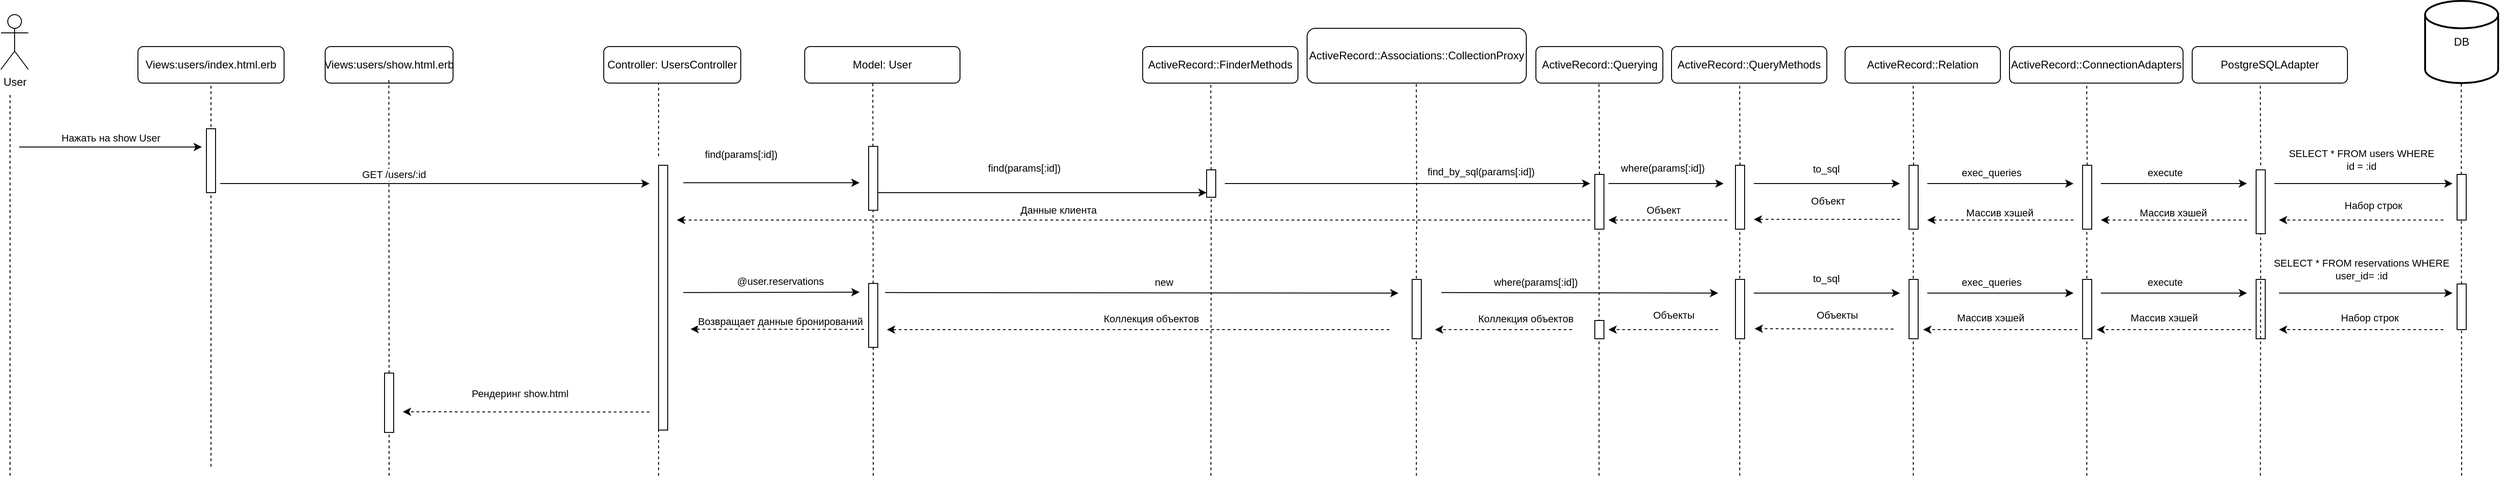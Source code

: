 <mxfile version="26.0.6">
  <diagram name="Страница — 1" id="695ID7bgG2WFHrSCJuuI">
    <mxGraphModel dx="1195" dy="1791" grid="1" gridSize="10" guides="1" tooltips="1" connect="1" arrows="1" fold="1" page="1" pageScale="1" pageWidth="827" pageHeight="1169" math="0" shadow="0">
      <root>
        <mxCell id="0" />
        <mxCell id="1" parent="0" />
        <mxCell id="zl0BZrbLmQ8mZboYd0fY-1" value="Views:users/index.html.erb" style="rounded=1;whiteSpace=wrap;html=1;" parent="1" vertex="1">
          <mxGeometry x="230" y="-30" width="160" height="40" as="geometry" />
        </mxCell>
        <mxCell id="zl0BZrbLmQ8mZboYd0fY-2" value="Views:users/show.html.erb" style="rounded=1;whiteSpace=wrap;html=1;" parent="1" vertex="1">
          <mxGeometry x="435" y="-30" width="140" height="40" as="geometry" />
        </mxCell>
        <mxCell id="zl0BZrbLmQ8mZboYd0fY-3" value="Controller: UsersController" style="rounded=1;whiteSpace=wrap;html=1;" parent="1" vertex="1">
          <mxGeometry x="740" y="-30" width="150" height="40" as="geometry" />
        </mxCell>
        <mxCell id="zl0BZrbLmQ8mZboYd0fY-6" value="DB" style="strokeWidth=2;html=1;shape=mxgraph.flowchart.database;whiteSpace=wrap;" parent="1" vertex="1">
          <mxGeometry x="2734" y="-80" width="80" height="90" as="geometry" />
        </mxCell>
        <mxCell id="zl0BZrbLmQ8mZboYd0fY-7" value="User" style="shape=umlActor;verticalLabelPosition=bottom;verticalAlign=top;html=1;" parent="1" vertex="1">
          <mxGeometry x="80" y="-65" width="30" height="60" as="geometry" />
        </mxCell>
        <mxCell id="zl0BZrbLmQ8mZboYd0fY-8" value="" style="endArrow=none;dashed=1;html=1;rounded=0;entryX=0.5;entryY=1;entryDx=0;entryDy=0;" parent="1" target="zl0BZrbLmQ8mZboYd0fY-1" edge="1">
          <mxGeometry width="50" height="50" relative="1" as="geometry">
            <mxPoint x="310" y="430" as="sourcePoint" />
            <mxPoint x="320" y="130" as="targetPoint" />
          </mxGeometry>
        </mxCell>
        <mxCell id="zl0BZrbLmQ8mZboYd0fY-9" value="" style="endArrow=none;dashed=1;html=1;rounded=0;entryX=0.5;entryY=1;entryDx=0;entryDy=0;" parent="1" source="zl0BZrbLmQ8mZboYd0fY-35" edge="1">
          <mxGeometry width="50" height="50" relative="1" as="geometry">
            <mxPoint x="504.71" y="275" as="sourcePoint" />
            <mxPoint x="504.71" y="5" as="targetPoint" />
          </mxGeometry>
        </mxCell>
        <mxCell id="zl0BZrbLmQ8mZboYd0fY-10" value="" style="endArrow=none;dashed=1;html=1;rounded=0;entryX=0.5;entryY=1;entryDx=0;entryDy=0;" parent="1" edge="1">
          <mxGeometry width="50" height="50" relative="1" as="geometry">
            <mxPoint x="800.0" y="90.0" as="sourcePoint" />
            <mxPoint x="800" y="10" as="targetPoint" />
          </mxGeometry>
        </mxCell>
        <mxCell id="zl0BZrbLmQ8mZboYd0fY-12" value="" style="endArrow=none;dashed=1;html=1;rounded=0;entryX=0.5;entryY=1;entryDx=0;entryDy=0;" parent="1" edge="1">
          <mxGeometry width="50" height="50" relative="1" as="geometry">
            <mxPoint x="2774" y="440" as="sourcePoint" />
            <mxPoint x="2773.57" y="10" as="targetPoint" />
          </mxGeometry>
        </mxCell>
        <mxCell id="zl0BZrbLmQ8mZboYd0fY-13" value="" style="rounded=0;whiteSpace=wrap;html=1;" parent="1" vertex="1">
          <mxGeometry x="305" y="60" width="10" height="70" as="geometry" />
        </mxCell>
        <mxCell id="zl0BZrbLmQ8mZboYd0fY-14" value="" style="endArrow=none;dashed=1;html=1;rounded=0;" parent="1" edge="1">
          <mxGeometry width="50" height="50" relative="1" as="geometry">
            <mxPoint x="90" y="440" as="sourcePoint" />
            <mxPoint x="90" y="20" as="targetPoint" />
          </mxGeometry>
        </mxCell>
        <mxCell id="zl0BZrbLmQ8mZboYd0fY-15" value="" style="endArrow=classic;html=1;rounded=0;" parent="1" edge="1">
          <mxGeometry width="50" height="50" relative="1" as="geometry">
            <mxPoint x="100" y="80" as="sourcePoint" />
            <mxPoint x="300" y="80" as="targetPoint" />
          </mxGeometry>
        </mxCell>
        <mxCell id="zl0BZrbLmQ8mZboYd0fY-23" value="Нажать на show User" style="edgeLabel;html=1;align=center;verticalAlign=middle;resizable=0;points=[];" parent="zl0BZrbLmQ8mZboYd0fY-15" vertex="1" connectable="0">
          <mxGeometry x="0.11" y="1" relative="1" as="geometry">
            <mxPoint x="-11" y="-9" as="offset" />
          </mxGeometry>
        </mxCell>
        <mxCell id="zl0BZrbLmQ8mZboYd0fY-17" value="" style="endArrow=classic;html=1;rounded=0;" parent="1" edge="1">
          <mxGeometry width="50" height="50" relative="1" as="geometry">
            <mxPoint x="320" y="120" as="sourcePoint" />
            <mxPoint x="790" y="120" as="targetPoint" />
          </mxGeometry>
        </mxCell>
        <mxCell id="zl0BZrbLmQ8mZboYd0fY-16" value="" style="rounded=0;whiteSpace=wrap;html=1;" parent="1" vertex="1">
          <mxGeometry x="800" y="100" width="10" height="290" as="geometry" />
        </mxCell>
        <mxCell id="zl0BZrbLmQ8mZboYd0fY-24" value="GET /users/:id" style="edgeLabel;html=1;align=center;verticalAlign=middle;resizable=0;points=[];" parent="1" vertex="1" connectable="0">
          <mxGeometry x="510.004" y="110.0" as="geometry" />
        </mxCell>
        <mxCell id="zl0BZrbLmQ8mZboYd0fY-25" value="" style="endArrow=classic;html=1;rounded=0;" parent="1" edge="1">
          <mxGeometry width="50" height="50" relative="1" as="geometry">
            <mxPoint x="827" y="119.17" as="sourcePoint" />
            <mxPoint x="1020" y="119.17" as="targetPoint" />
          </mxGeometry>
        </mxCell>
        <mxCell id="zl0BZrbLmQ8mZboYd0fY-26" value="find(params[:id])" style="edgeLabel;html=1;align=center;verticalAlign=middle;resizable=0;points=[];" parent="1" vertex="1" connectable="0">
          <mxGeometry x="900.004" y="90.0" as="geometry">
            <mxPoint x="-10" y="-2" as="offset" />
          </mxGeometry>
        </mxCell>
        <mxCell id="zl0BZrbLmQ8mZboYd0fY-27" value="" style="rounded=0;whiteSpace=wrap;html=1;" parent="1" vertex="1">
          <mxGeometry x="2769" y="110" width="10" height="50" as="geometry" />
        </mxCell>
        <mxCell id="zl0BZrbLmQ8mZboYd0fY-28" value="" style="endArrow=classic;html=1;rounded=0;" parent="1" edge="1">
          <mxGeometry width="50" height="50" relative="1" as="geometry">
            <mxPoint x="2569" y="120" as="sourcePoint" />
            <mxPoint x="2764" y="120" as="targetPoint" />
          </mxGeometry>
        </mxCell>
        <mxCell id="zl0BZrbLmQ8mZboYd0fY-29" value="SELECT * FROM users WHERE&lt;br&gt;id = :id" style="edgeLabel;html=1;align=center;verticalAlign=middle;resizable=0;points=[];" parent="1" vertex="1" connectable="0">
          <mxGeometry x="2674.004" y="90.0" as="geometry">
            <mxPoint x="-10" y="4" as="offset" />
          </mxGeometry>
        </mxCell>
        <mxCell id="zl0BZrbLmQ8mZboYd0fY-30" value="" style="endArrow=classic;html=1;rounded=0;dashed=1;" parent="1" edge="1">
          <mxGeometry width="50" height="50" relative="1" as="geometry">
            <mxPoint x="2754" y="160" as="sourcePoint" />
            <mxPoint x="2574" y="160" as="targetPoint" />
          </mxGeometry>
        </mxCell>
        <mxCell id="zl0BZrbLmQ8mZboYd0fY-31" value="Набор строк" style="edgeLabel;html=1;align=center;verticalAlign=middle;resizable=0;points=[];" parent="1" vertex="1" connectable="0">
          <mxGeometry x="2684.004" y="140.0" as="geometry">
            <mxPoint x="-7" y="4" as="offset" />
          </mxGeometry>
        </mxCell>
        <mxCell id="zl0BZrbLmQ8mZboYd0fY-34" value="" style="endArrow=none;dashed=1;html=1;rounded=0;entryX=0;entryY=1;entryDx=0;entryDy=0;" parent="1" target="zl0BZrbLmQ8mZboYd0fY-16" edge="1">
          <mxGeometry width="50" height="50" relative="1" as="geometry">
            <mxPoint x="800" y="440" as="sourcePoint" />
            <mxPoint x="830" y="260" as="targetPoint" />
          </mxGeometry>
        </mxCell>
        <mxCell id="zl0BZrbLmQ8mZboYd0fY-39" value="Рендеринг show.html" style="edgeLabel;html=1;align=center;verticalAlign=middle;resizable=0;points=[];" parent="1" vertex="1" connectable="0">
          <mxGeometry x="650.004" y="340.0" as="geometry">
            <mxPoint x="-2" y="10" as="offset" />
          </mxGeometry>
        </mxCell>
        <mxCell id="vaN0Z5LDlKTRYc4WO4Ml-2" value="" style="endArrow=none;dashed=1;html=1;rounded=0;entryX=0.5;entryY=1;entryDx=0;entryDy=0;" parent="1" target="zl0BZrbLmQ8mZboYd0fY-35" edge="1">
          <mxGeometry width="50" height="50" relative="1" as="geometry">
            <mxPoint x="505" y="440" as="sourcePoint" />
            <mxPoint x="504.71" y="5" as="targetPoint" />
          </mxGeometry>
        </mxCell>
        <mxCell id="zl0BZrbLmQ8mZboYd0fY-35" value="" style="rounded=0;whiteSpace=wrap;html=1;" parent="1" vertex="1">
          <mxGeometry x="500" y="327.64" width="10" height="65" as="geometry" />
        </mxCell>
        <mxCell id="2EVgVAZSI1Bsvhj1SHZg-1" value="" style="rounded=0;whiteSpace=wrap;html=1;" parent="1" vertex="1">
          <mxGeometry x="2769" y="230" width="10" height="50" as="geometry" />
        </mxCell>
        <mxCell id="2EVgVAZSI1Bsvhj1SHZg-2" value="" style="endArrow=classic;html=1;rounded=0;" parent="1" edge="1">
          <mxGeometry width="50" height="50" relative="1" as="geometry">
            <mxPoint x="2574" y="240" as="sourcePoint" />
            <mxPoint x="2764" y="240" as="targetPoint" />
          </mxGeometry>
        </mxCell>
        <mxCell id="2EVgVAZSI1Bsvhj1SHZg-3" value="SELECT * FROM reservations WHERE&lt;br&gt;user_id= :id" style="edgeLabel;html=1;align=center;verticalAlign=middle;resizable=0;points=[];" parent="1" vertex="1" connectable="0">
          <mxGeometry x="2674.004" y="210.0" as="geometry">
            <mxPoint x="-10" y="4" as="offset" />
          </mxGeometry>
        </mxCell>
        <mxCell id="2EVgVAZSI1Bsvhj1SHZg-4" value="" style="endArrow=classic;html=1;rounded=0;dashed=1;" parent="1" edge="1">
          <mxGeometry width="50" height="50" relative="1" as="geometry">
            <mxPoint x="2754" y="280" as="sourcePoint" />
            <mxPoint x="2574" y="280" as="targetPoint" />
          </mxGeometry>
        </mxCell>
        <mxCell id="2EVgVAZSI1Bsvhj1SHZg-5" value="Набор строк" style="edgeLabel;html=1;align=center;verticalAlign=middle;resizable=0;points=[];" parent="1" vertex="1" connectable="0">
          <mxGeometry x="2684.004" y="264.43" as="geometry">
            <mxPoint x="-11" y="2" as="offset" />
          </mxGeometry>
        </mxCell>
        <mxCell id="2EVgVAZSI1Bsvhj1SHZg-7" value="" style="endArrow=classic;html=1;rounded=0;" parent="1" edge="1">
          <mxGeometry width="50" height="50" relative="1" as="geometry">
            <mxPoint x="827" y="239.43" as="sourcePoint" />
            <mxPoint x="1020" y="239" as="targetPoint" />
          </mxGeometry>
        </mxCell>
        <mxCell id="2EVgVAZSI1Bsvhj1SHZg-8" value="@user.reservations" style="edgeLabel;html=1;align=center;verticalAlign=middle;resizable=0;points=[];" parent="1" vertex="1" connectable="0">
          <mxGeometry x="950.004" y="225.0" as="geometry">
            <mxPoint x="-17" y="2" as="offset" />
          </mxGeometry>
        </mxCell>
        <mxCell id="2EVgVAZSI1Bsvhj1SHZg-9" value="" style="endArrow=classic;html=1;rounded=0;dashed=1;" parent="1" edge="1">
          <mxGeometry width="50" height="50" relative="1" as="geometry">
            <mxPoint x="1025" y="279.74" as="sourcePoint" />
            <mxPoint x="835" y="279.43" as="targetPoint" />
          </mxGeometry>
        </mxCell>
        <mxCell id="2EVgVAZSI1Bsvhj1SHZg-10" value="Возвращает данные бронирований" style="edgeLabel;html=1;align=center;verticalAlign=middle;resizable=0;points=[];" parent="1" vertex="1" connectable="0">
          <mxGeometry x="935.004" y="260.43" as="geometry">
            <mxPoint x="-2" y="10" as="offset" />
          </mxGeometry>
        </mxCell>
        <mxCell id="nk5jvd8RxChswix0heRh-6" value="ActiveRecord::FinderMethods" style="rounded=1;whiteSpace=wrap;html=1;" parent="1" vertex="1">
          <mxGeometry x="1330" y="-30" width="170" height="40" as="geometry" />
        </mxCell>
        <mxCell id="nk5jvd8RxChswix0heRh-7" value="" style="endArrow=none;dashed=1;html=1;rounded=0;entryX=0.5;entryY=1;entryDx=0;entryDy=0;" parent="1" source="nk5jvd8RxChswix0heRh-8" edge="1">
          <mxGeometry width="50" height="50" relative="1" as="geometry">
            <mxPoint x="1404.57" y="481.481" as="sourcePoint" />
            <mxPoint x="1404.57" y="10" as="targetPoint" />
          </mxGeometry>
        </mxCell>
        <mxCell id="nk5jvd8RxChswix0heRh-8" value="" style="rounded=0;whiteSpace=wrap;html=1;" parent="1" vertex="1">
          <mxGeometry x="1400" y="105" width="10" height="30" as="geometry" />
        </mxCell>
        <mxCell id="nk5jvd8RxChswix0heRh-10" value="" style="endArrow=none;dashed=1;html=1;rounded=0;entryX=0.5;entryY=1;entryDx=0;entryDy=0;" parent="1" target="nk5jvd8RxChswix0heRh-8" edge="1">
          <mxGeometry width="50" height="50" relative="1" as="geometry">
            <mxPoint x="1404.66" y="440" as="sourcePoint" />
            <mxPoint x="1405" y="140" as="targetPoint" />
          </mxGeometry>
        </mxCell>
        <mxCell id="nk5jvd8RxChswix0heRh-11" value="ActiveRecord::QueryMethods" style="rounded=1;whiteSpace=wrap;html=1;" parent="1" vertex="1">
          <mxGeometry x="1909" y="-30" width="170" height="40" as="geometry" />
        </mxCell>
        <mxCell id="nk5jvd8RxChswix0heRh-12" value="" style="endArrow=none;dashed=1;html=1;rounded=0;entryX=0.5;entryY=1;entryDx=0;entryDy=0;" parent="1" edge="1">
          <mxGeometry width="50" height="50" relative="1" as="geometry">
            <mxPoint x="1984" y="100" as="sourcePoint" />
            <mxPoint x="1983.57" y="10" as="targetPoint" />
          </mxGeometry>
        </mxCell>
        <mxCell id="nk5jvd8RxChswix0heRh-13" value="" style="endArrow=none;dashed=1;html=1;rounded=0;entryX=0.5;entryY=1;entryDx=0;entryDy=0;" parent="1" edge="1">
          <mxGeometry width="50" height="50" relative="1" as="geometry">
            <mxPoint x="1983.66" y="440" as="sourcePoint" />
            <mxPoint x="1983.66" y="170" as="targetPoint" />
          </mxGeometry>
        </mxCell>
        <mxCell id="nk5jvd8RxChswix0heRh-14" value="" style="rounded=0;whiteSpace=wrap;html=1;" parent="1" vertex="1">
          <mxGeometry x="1979" y="225" width="10" height="65" as="geometry" />
        </mxCell>
        <mxCell id="nk5jvd8RxChswix0heRh-15" value="" style="rounded=0;whiteSpace=wrap;html=1;" parent="1" vertex="1">
          <mxGeometry x="1979" y="100" width="10" height="70" as="geometry" />
        </mxCell>
        <mxCell id="nk5jvd8RxChswix0heRh-16" value="ActiveRecord::Relation" style="rounded=1;whiteSpace=wrap;html=1;" parent="1" vertex="1">
          <mxGeometry x="2099" y="-30" width="170" height="40" as="geometry" />
        </mxCell>
        <mxCell id="nk5jvd8RxChswix0heRh-17" value="" style="endArrow=none;dashed=1;html=1;rounded=0;entryX=0.5;entryY=1;entryDx=0;entryDy=0;" parent="1" edge="1">
          <mxGeometry width="50" height="50" relative="1" as="geometry">
            <mxPoint x="2174" y="100" as="sourcePoint" />
            <mxPoint x="2173.57" y="10" as="targetPoint" />
          </mxGeometry>
        </mxCell>
        <mxCell id="nk5jvd8RxChswix0heRh-18" value="" style="endArrow=none;dashed=1;html=1;rounded=0;entryX=0.5;entryY=1;entryDx=0;entryDy=0;" parent="1" edge="1">
          <mxGeometry width="50" height="50" relative="1" as="geometry">
            <mxPoint x="2173.66" y="440" as="sourcePoint" />
            <mxPoint x="2173.66" y="170" as="targetPoint" />
          </mxGeometry>
        </mxCell>
        <mxCell id="nk5jvd8RxChswix0heRh-19" value="" style="rounded=0;whiteSpace=wrap;html=1;" parent="1" vertex="1">
          <mxGeometry x="2169" y="225" width="10" height="65" as="geometry" />
        </mxCell>
        <mxCell id="nk5jvd8RxChswix0heRh-20" value="" style="rounded=0;whiteSpace=wrap;html=1;" parent="1" vertex="1">
          <mxGeometry x="2169" y="100" width="10" height="70" as="geometry" />
        </mxCell>
        <mxCell id="nk5jvd8RxChswix0heRh-21" value="ActiveRecord::ConnectionAdapters" style="rounded=1;whiteSpace=wrap;html=1;" parent="1" vertex="1">
          <mxGeometry x="2279" y="-30" width="190" height="40" as="geometry" />
        </mxCell>
        <mxCell id="nk5jvd8RxChswix0heRh-22" value="" style="endArrow=none;dashed=1;html=1;rounded=0;entryX=0.5;entryY=1;entryDx=0;entryDy=0;" parent="1" edge="1">
          <mxGeometry width="50" height="50" relative="1" as="geometry">
            <mxPoint x="2364" y="100" as="sourcePoint" />
            <mxPoint x="2363.57" y="10" as="targetPoint" />
          </mxGeometry>
        </mxCell>
        <mxCell id="nk5jvd8RxChswix0heRh-23" value="" style="endArrow=none;dashed=1;html=1;rounded=0;entryX=0.5;entryY=1;entryDx=0;entryDy=0;" parent="1" edge="1">
          <mxGeometry width="50" height="50" relative="1" as="geometry">
            <mxPoint x="2363.66" y="440" as="sourcePoint" />
            <mxPoint x="2363.66" y="170" as="targetPoint" />
          </mxGeometry>
        </mxCell>
        <mxCell id="nk5jvd8RxChswix0heRh-24" value="" style="rounded=0;whiteSpace=wrap;html=1;" parent="1" vertex="1">
          <mxGeometry x="2359" y="225" width="10" height="65" as="geometry" />
        </mxCell>
        <mxCell id="nk5jvd8RxChswix0heRh-25" value="" style="rounded=0;whiteSpace=wrap;html=1;" parent="1" vertex="1">
          <mxGeometry x="2359" y="100" width="10" height="70" as="geometry" />
        </mxCell>
        <mxCell id="nk5jvd8RxChswix0heRh-26" value="PostgreSQLAdapter" style="rounded=1;whiteSpace=wrap;html=1;" parent="1" vertex="1">
          <mxGeometry x="2479" y="-30" width="170" height="40" as="geometry" />
        </mxCell>
        <mxCell id="nk5jvd8RxChswix0heRh-27" value="" style="endArrow=none;dashed=1;html=1;rounded=0;entryX=0.5;entryY=1;entryDx=0;entryDy=0;" parent="1" edge="1">
          <mxGeometry width="50" height="50" relative="1" as="geometry">
            <mxPoint x="2554" y="100" as="sourcePoint" />
            <mxPoint x="2553.57" y="10" as="targetPoint" />
          </mxGeometry>
        </mxCell>
        <mxCell id="nk5jvd8RxChswix0heRh-28" value="" style="endArrow=none;dashed=1;html=1;rounded=0;entryX=0.5;entryY=1;entryDx=0;entryDy=0;" parent="1" source="nk5jvd8RxChswix0heRh-30" edge="1">
          <mxGeometry width="50" height="50" relative="1" as="geometry">
            <mxPoint x="2553.66" y="440" as="sourcePoint" />
            <mxPoint x="2553.66" y="170" as="targetPoint" />
          </mxGeometry>
        </mxCell>
        <mxCell id="nk5jvd8RxChswix0heRh-29" value="" style="rounded=0;whiteSpace=wrap;html=1;" parent="1" vertex="1">
          <mxGeometry x="2549" y="225" width="10" height="65" as="geometry" />
        </mxCell>
        <mxCell id="nk5jvd8RxChswix0heRh-33" value="" style="endArrow=classic;html=1;rounded=0;" parent="1" edge="1">
          <mxGeometry width="50" height="50" relative="1" as="geometry">
            <mxPoint x="1420" y="120" as="sourcePoint" />
            <mxPoint x="1820" y="120" as="targetPoint" />
          </mxGeometry>
        </mxCell>
        <mxCell id="nk5jvd8RxChswix0heRh-35" value="" style="endArrow=classic;html=1;rounded=0;" parent="1" edge="1">
          <mxGeometry width="50" height="50" relative="1" as="geometry">
            <mxPoint x="1999" y="120" as="sourcePoint" />
            <mxPoint x="2159" y="120" as="targetPoint" />
          </mxGeometry>
        </mxCell>
        <mxCell id="nk5jvd8RxChswix0heRh-36" value="where(params[:id])" style="edgeLabel;html=1;align=center;verticalAlign=middle;resizable=0;points=[];" parent="1" vertex="1" connectable="0">
          <mxGeometry x="1909.004" y="105.0" as="geometry">
            <mxPoint x="-10" y="-2" as="offset" />
          </mxGeometry>
        </mxCell>
        <mxCell id="nk5jvd8RxChswix0heRh-37" value="" style="endArrow=classic;html=1;rounded=0;" parent="1" edge="1">
          <mxGeometry width="50" height="50" relative="1" as="geometry">
            <mxPoint x="2189" y="120" as="sourcePoint" />
            <mxPoint x="2349" y="120" as="targetPoint" />
          </mxGeometry>
        </mxCell>
        <mxCell id="nk5jvd8RxChswix0heRh-38" value="exec_queries" style="edgeLabel;html=1;align=center;verticalAlign=middle;resizable=0;points=[];" parent="1" vertex="1" connectable="0">
          <mxGeometry x="2269.004" y="110.0" as="geometry">
            <mxPoint x="-10" y="-2" as="offset" />
          </mxGeometry>
        </mxCell>
        <mxCell id="nk5jvd8RxChswix0heRh-39" value="" style="endArrow=classic;html=1;rounded=0;" parent="1" edge="1">
          <mxGeometry width="50" height="50" relative="1" as="geometry">
            <mxPoint x="2379" y="120" as="sourcePoint" />
            <mxPoint x="2539" y="120" as="targetPoint" />
          </mxGeometry>
        </mxCell>
        <mxCell id="nk5jvd8RxChswix0heRh-40" value="execute" style="edgeLabel;html=1;align=center;verticalAlign=middle;resizable=0;points=[];" parent="1" vertex="1" connectable="0">
          <mxGeometry x="2459.004" y="110.0" as="geometry">
            <mxPoint x="-10" y="-2" as="offset" />
          </mxGeometry>
        </mxCell>
        <mxCell id="nk5jvd8RxChswix0heRh-41" value="" style="endArrow=classic;html=1;rounded=0;dashed=1;" parent="1" edge="1">
          <mxGeometry width="50" height="50" relative="1" as="geometry">
            <mxPoint x="2539" y="160" as="sourcePoint" />
            <mxPoint x="2379" y="160" as="targetPoint" />
          </mxGeometry>
        </mxCell>
        <mxCell id="nk5jvd8RxChswix0heRh-43" value="" style="endArrow=none;dashed=1;html=1;rounded=0;entryX=0.5;entryY=1;entryDx=0;entryDy=0;" parent="1" target="nk5jvd8RxChswix0heRh-30" edge="1">
          <mxGeometry width="50" height="50" relative="1" as="geometry">
            <mxPoint x="2553.66" y="440" as="sourcePoint" />
            <mxPoint x="2553.66" y="170" as="targetPoint" />
          </mxGeometry>
        </mxCell>
        <mxCell id="nk5jvd8RxChswix0heRh-30" value="" style="rounded=0;whiteSpace=wrap;html=1;" parent="1" vertex="1">
          <mxGeometry x="2549" y="105" width="10" height="70" as="geometry" />
        </mxCell>
        <mxCell id="nk5jvd8RxChswix0heRh-44" value="" style="endArrow=classic;html=1;rounded=0;dashed=1;" parent="1" edge="1">
          <mxGeometry width="50" height="50" relative="1" as="geometry">
            <mxPoint x="2349" y="160" as="sourcePoint" />
            <mxPoint x="2189" y="160" as="targetPoint" />
          </mxGeometry>
        </mxCell>
        <mxCell id="nk5jvd8RxChswix0heRh-46" value="" style="endArrow=classic;html=1;rounded=0;dashed=1;" parent="1" edge="1">
          <mxGeometry width="50" height="50" relative="1" as="geometry">
            <mxPoint x="2159" y="159.31" as="sourcePoint" />
            <mxPoint x="1999" y="159.31" as="targetPoint" />
          </mxGeometry>
        </mxCell>
        <mxCell id="nk5jvd8RxChswix0heRh-48" value="" style="endArrow=classic;html=1;rounded=0;dashed=1;" parent="1" edge="1">
          <mxGeometry width="50" height="50" relative="1" as="geometry">
            <mxPoint x="1970" y="160" as="sourcePoint" />
            <mxPoint x="1840" y="160" as="targetPoint" />
          </mxGeometry>
        </mxCell>
        <mxCell id="nk5jvd8RxChswix0heRh-50" value="" style="endArrow=classic;html=1;rounded=0;dashed=1;" parent="1" edge="1">
          <mxGeometry width="50" height="50" relative="1" as="geometry">
            <mxPoint x="1820" y="160" as="sourcePoint" />
            <mxPoint x="820" y="160" as="targetPoint" />
          </mxGeometry>
        </mxCell>
        <mxCell id="nk5jvd8RxChswix0heRh-51" value="&amp;nbsp;Данные клиента" style="edgeLabel;html=1;align=center;verticalAlign=middle;resizable=0;points=[];" parent="1" vertex="1" connectable="0">
          <mxGeometry x="1241.004" y="149.31" as="geometry">
            <mxPoint x="-5" y="-1" as="offset" />
          </mxGeometry>
        </mxCell>
        <mxCell id="nk5jvd8RxChswix0heRh-52" value="Model: User" style="rounded=1;whiteSpace=wrap;html=1;" parent="1" vertex="1">
          <mxGeometry x="960" y="-30" width="170" height="40" as="geometry" />
        </mxCell>
        <mxCell id="nk5jvd8RxChswix0heRh-53" value="" style="endArrow=none;dashed=1;html=1;rounded=0;entryX=0.5;entryY=1;entryDx=0;entryDy=0;" parent="1" source="nk5jvd8RxChswix0heRh-55" edge="1">
          <mxGeometry width="50" height="50" relative="1" as="geometry">
            <mxPoint x="1034.57" y="481.481" as="sourcePoint" />
            <mxPoint x="1034.57" y="10" as="targetPoint" />
          </mxGeometry>
        </mxCell>
        <mxCell id="nk5jvd8RxChswix0heRh-54" value="" style="endArrow=none;dashed=1;html=1;rounded=0;entryX=0.5;entryY=1;entryDx=0;entryDy=0;" parent="1" target="nk5jvd8RxChswix0heRh-55" edge="1">
          <mxGeometry width="50" height="50" relative="1" as="geometry">
            <mxPoint x="1035" y="440" as="sourcePoint" />
            <mxPoint x="1034.57" y="10" as="targetPoint" />
          </mxGeometry>
        </mxCell>
        <mxCell id="nk5jvd8RxChswix0heRh-55" value="" style="rounded=0;whiteSpace=wrap;html=1;" parent="1" vertex="1">
          <mxGeometry x="1030" y="229.43" width="10" height="70" as="geometry" />
        </mxCell>
        <mxCell id="nk5jvd8RxChswix0heRh-64" value="ActiveRecord::Querying" style="rounded=1;whiteSpace=wrap;html=1;" parent="1" vertex="1">
          <mxGeometry x="1760.5" y="-30" width="139" height="40" as="geometry" />
        </mxCell>
        <mxCell id="nk5jvd8RxChswix0heRh-65" value="" style="endArrow=none;dashed=1;html=1;rounded=0;entryX=0.5;entryY=1;entryDx=0;entryDy=0;exitX=0.5;exitY=0;exitDx=0;exitDy=0;" parent="1" source="nk5jvd8RxChswix0heRh-68" edge="1">
          <mxGeometry width="50" height="50" relative="1" as="geometry">
            <mxPoint x="1830" y="100" as="sourcePoint" />
            <mxPoint x="1829.57" y="10" as="targetPoint" />
          </mxGeometry>
        </mxCell>
        <mxCell id="nk5jvd8RxChswix0heRh-66" value="" style="endArrow=none;dashed=1;html=1;rounded=0;entryX=0.5;entryY=1;entryDx=0;entryDy=0;" parent="1" edge="1">
          <mxGeometry width="50" height="50" relative="1" as="geometry">
            <mxPoint x="1829.66" y="440" as="sourcePoint" />
            <mxPoint x="1829.66" y="170" as="targetPoint" />
          </mxGeometry>
        </mxCell>
        <mxCell id="nk5jvd8RxChswix0heRh-68" value="" style="rounded=0;whiteSpace=wrap;html=1;" parent="1" vertex="1">
          <mxGeometry x="1825" y="110" width="10" height="60" as="geometry" />
        </mxCell>
        <mxCell id="nk5jvd8RxChswix0heRh-73" value="ActiveRecord::Associations::CollectionProxy" style="rounded=1;whiteSpace=wrap;html=1;" parent="1" vertex="1">
          <mxGeometry x="1510" y="-50" width="240" height="60" as="geometry" />
        </mxCell>
        <mxCell id="nk5jvd8RxChswix0heRh-74" value="" style="endArrow=none;dashed=1;html=1;rounded=0;entryX=0.5;entryY=1;entryDx=0;entryDy=0;" parent="1" edge="1">
          <mxGeometry width="50" height="50" relative="1" as="geometry">
            <mxPoint x="1630" y="170" as="sourcePoint" />
            <mxPoint x="1629.57" y="10" as="targetPoint" />
          </mxGeometry>
        </mxCell>
        <mxCell id="nk5jvd8RxChswix0heRh-75" value="" style="endArrow=none;dashed=1;html=1;rounded=0;entryX=0.5;entryY=1;entryDx=0;entryDy=0;" parent="1" edge="1">
          <mxGeometry width="50" height="50" relative="1" as="geometry">
            <mxPoint x="1629.66" y="440" as="sourcePoint" />
            <mxPoint x="1629.66" y="170" as="targetPoint" />
          </mxGeometry>
        </mxCell>
        <mxCell id="nk5jvd8RxChswix0heRh-76" value="" style="rounded=0;whiteSpace=wrap;html=1;" parent="1" vertex="1">
          <mxGeometry x="1625" y="225" width="10" height="65" as="geometry" />
        </mxCell>
        <mxCell id="nk5jvd8RxChswix0heRh-77" value="" style="endArrow=classic;html=1;rounded=0;" parent="1" edge="1">
          <mxGeometry width="50" height="50" relative="1" as="geometry">
            <mxPoint x="1048" y="239.43" as="sourcePoint" />
            <mxPoint x="1610" y="240" as="targetPoint" />
          </mxGeometry>
        </mxCell>
        <mxCell id="nk5jvd8RxChswix0heRh-78" value="new" style="edgeLabel;html=1;align=center;verticalAlign=middle;resizable=0;points=[];" parent="1" vertex="1" connectable="0">
          <mxGeometry x="1360.004" y="230.0" as="geometry">
            <mxPoint x="-7" y="-2" as="offset" />
          </mxGeometry>
        </mxCell>
        <mxCell id="nk5jvd8RxChswix0heRh-79" value="" style="endArrow=classic;html=1;rounded=0;" parent="1" edge="1">
          <mxGeometry width="50" height="50" relative="1" as="geometry">
            <mxPoint x="1657" y="239.43" as="sourcePoint" />
            <mxPoint x="1960" y="240" as="targetPoint" />
          </mxGeometry>
        </mxCell>
        <mxCell id="nk5jvd8RxChswix0heRh-81" value="" style="endArrow=classic;html=1;rounded=0;" parent="1" edge="1">
          <mxGeometry width="50" height="50" relative="1" as="geometry">
            <mxPoint x="1999" y="240" as="sourcePoint" />
            <mxPoint x="2159" y="240" as="targetPoint" />
          </mxGeometry>
        </mxCell>
        <mxCell id="nk5jvd8RxChswix0heRh-82" value="where(params[:id])" style="edgeLabel;html=1;align=center;verticalAlign=middle;resizable=0;points=[];" parent="1" vertex="1" connectable="0">
          <mxGeometry x="1770.004" y="230.0" as="geometry">
            <mxPoint x="-10" y="-2" as="offset" />
          </mxGeometry>
        </mxCell>
        <mxCell id="nk5jvd8RxChswix0heRh-83" value="" style="endArrow=classic;html=1;rounded=0;" parent="1" edge="1">
          <mxGeometry width="50" height="50" relative="1" as="geometry">
            <mxPoint x="2189" y="240" as="sourcePoint" />
            <mxPoint x="2349" y="240" as="targetPoint" />
          </mxGeometry>
        </mxCell>
        <mxCell id="nk5jvd8RxChswix0heRh-84" value="exec_queries" style="edgeLabel;html=1;align=center;verticalAlign=middle;resizable=0;points=[];" parent="1" vertex="1" connectable="0">
          <mxGeometry x="2269.004" y="230.0" as="geometry">
            <mxPoint x="-10" y="-2" as="offset" />
          </mxGeometry>
        </mxCell>
        <mxCell id="nk5jvd8RxChswix0heRh-85" value="" style="endArrow=classic;html=1;rounded=0;" parent="1" edge="1">
          <mxGeometry width="50" height="50" relative="1" as="geometry">
            <mxPoint x="2379" y="240" as="sourcePoint" />
            <mxPoint x="2539" y="240" as="targetPoint" />
          </mxGeometry>
        </mxCell>
        <mxCell id="nk5jvd8RxChswix0heRh-86" value="execute" style="edgeLabel;html=1;align=center;verticalAlign=middle;resizable=0;points=[];" parent="1" vertex="1" connectable="0">
          <mxGeometry x="2459.004" y="230.0" as="geometry">
            <mxPoint x="-10" y="-2" as="offset" />
          </mxGeometry>
        </mxCell>
        <mxCell id="nk5jvd8RxChswix0heRh-87" value="" style="endArrow=classic;html=1;rounded=0;dashed=1;" parent="1" edge="1">
          <mxGeometry width="50" height="50" relative="1" as="geometry">
            <mxPoint x="2543.5" y="280" as="sourcePoint" />
            <mxPoint x="2374.5" y="280" as="targetPoint" />
          </mxGeometry>
        </mxCell>
        <mxCell id="nk5jvd8RxChswix0heRh-89" value="" style="endArrow=classic;html=1;rounded=0;dashed=1;" parent="1" edge="1">
          <mxGeometry width="50" height="50" relative="1" as="geometry">
            <mxPoint x="2353.5" y="280" as="sourcePoint" />
            <mxPoint x="2184.5" y="280" as="targetPoint" />
          </mxGeometry>
        </mxCell>
        <mxCell id="nk5jvd8RxChswix0heRh-91" value="" style="endArrow=classic;html=1;rounded=0;dashed=1;" parent="1" edge="1">
          <mxGeometry width="50" height="50" relative="1" as="geometry">
            <mxPoint x="2152" y="279.33" as="sourcePoint" />
            <mxPoint x="2000" y="279" as="targetPoint" />
          </mxGeometry>
        </mxCell>
        <mxCell id="nk5jvd8RxChswix0heRh-92" value="Объекты" style="edgeLabel;html=1;align=center;verticalAlign=middle;resizable=0;points=[];" parent="1" vertex="1" connectable="0">
          <mxGeometry x="2099.004" y="264.43" as="geometry">
            <mxPoint x="-9" y="-1" as="offset" />
          </mxGeometry>
        </mxCell>
        <mxCell id="nk5jvd8RxChswix0heRh-93" value="" style="endArrow=classic;html=1;rounded=0;dashed=1;" parent="1" edge="1">
          <mxGeometry width="50" height="50" relative="1" as="geometry">
            <mxPoint x="1960" y="280" as="sourcePoint" />
            <mxPoint x="1840" y="280" as="targetPoint" />
          </mxGeometry>
        </mxCell>
        <mxCell id="nk5jvd8RxChswix0heRh-95" value="" style="rounded=0;whiteSpace=wrap;html=1;" parent="1" vertex="1">
          <mxGeometry x="1825" y="270" width="10" height="20" as="geometry" />
        </mxCell>
        <mxCell id="nk5jvd8RxChswix0heRh-96" value="" style="endArrow=classic;html=1;rounded=0;dashed=1;" parent="1" edge="1">
          <mxGeometry width="50" height="50" relative="1" as="geometry">
            <mxPoint x="1800" y="280" as="sourcePoint" />
            <mxPoint x="1650" y="280" as="targetPoint" />
          </mxGeometry>
        </mxCell>
        <mxCell id="nk5jvd8RxChswix0heRh-97" value="Коллекция объектов" style="edgeLabel;html=1;align=center;verticalAlign=middle;resizable=0;points=[];" parent="1" vertex="1" connectable="0">
          <mxGeometry x="1750.004" y="270.0" as="geometry">
            <mxPoint x="-1" y="-2" as="offset" />
          </mxGeometry>
        </mxCell>
        <mxCell id="nk5jvd8RxChswix0heRh-100" value="" style="endArrow=classic;html=1;rounded=0;dashed=1;" parent="1" edge="1">
          <mxGeometry width="50" height="50" relative="1" as="geometry">
            <mxPoint x="1600" y="280" as="sourcePoint" />
            <mxPoint x="1050" y="280" as="targetPoint" />
          </mxGeometry>
        </mxCell>
        <mxCell id="nk5jvd8RxChswix0heRh-101" value="Коллекция объектов" style="edgeLabel;html=1;align=center;verticalAlign=middle;resizable=0;points=[];" parent="1" vertex="1" connectable="0">
          <mxGeometry x="1340.004" y="269.31" as="geometry">
            <mxPoint x="-1" y="-2" as="offset" />
          </mxGeometry>
        </mxCell>
        <mxCell id="nk5jvd8RxChswix0heRh-102" value="" style="endArrow=classic;html=1;rounded=0;" parent="1" edge="1">
          <mxGeometry width="50" height="50" relative="1" as="geometry">
            <mxPoint x="1840" y="120" as="sourcePoint" />
            <mxPoint x="1966" y="120" as="targetPoint" />
          </mxGeometry>
        </mxCell>
        <mxCell id="nk5jvd8RxChswix0heRh-103" value="find_by_sql(params[:id])" style="edgeLabel;html=1;align=center;verticalAlign=middle;resizable=0;points=[];" parent="1" vertex="1" connectable="0">
          <mxGeometry x="1710.004" y="110.0" as="geometry">
            <mxPoint x="-10" y="-3" as="offset" />
          </mxGeometry>
        </mxCell>
        <mxCell id="NFuVAuLfZy8rosxZRNrC-2" value="" style="endArrow=classic;html=1;rounded=0;dashed=1;" edge="1" parent="1">
          <mxGeometry width="50" height="50" relative="1" as="geometry">
            <mxPoint x="790" y="370.31" as="sourcePoint" />
            <mxPoint x="520" y="370" as="targetPoint" />
          </mxGeometry>
        </mxCell>
        <mxCell id="NFuVAuLfZy8rosxZRNrC-4" value="to_sql" style="edgeLabel;html=1;align=center;verticalAlign=middle;resizable=0;points=[];" vertex="1" connectable="0" parent="1">
          <mxGeometry x="1970.004" y="120.0" as="geometry">
            <mxPoint x="108" y="-16" as="offset" />
          </mxGeometry>
        </mxCell>
        <mxCell id="NFuVAuLfZy8rosxZRNrC-5" value="to_sql" style="edgeLabel;html=1;align=center;verticalAlign=middle;resizable=0;points=[];" vertex="1" connectable="0" parent="1">
          <mxGeometry x="1970.004" y="240.0" as="geometry">
            <mxPoint x="108" y="-16" as="offset" />
          </mxGeometry>
        </mxCell>
        <mxCell id="NFuVAuLfZy8rosxZRNrC-6" value="Массив хэшей" style="edgeLabel;html=1;align=center;verticalAlign=middle;resizable=0;points=[];" vertex="1" connectable="0" parent="1">
          <mxGeometry x="2459.004" y="264.43" as="geometry">
            <mxPoint x="-11" y="2" as="offset" />
          </mxGeometry>
        </mxCell>
        <mxCell id="NFuVAuLfZy8rosxZRNrC-7" value="Массив хэшей" style="edgeLabel;html=1;align=center;verticalAlign=middle;resizable=0;points=[];" vertex="1" connectable="0" parent="1">
          <mxGeometry x="2269.004" y="264.43" as="geometry">
            <mxPoint x="-11" y="2" as="offset" />
          </mxGeometry>
        </mxCell>
        <mxCell id="NFuVAuLfZy8rosxZRNrC-10" value="Объект" style="edgeLabel;html=1;align=center;verticalAlign=middle;resizable=0;points=[];" vertex="1" connectable="0" parent="1">
          <mxGeometry x="2089.004" y="140.0" as="geometry">
            <mxPoint x="-9" y="-1" as="offset" />
          </mxGeometry>
        </mxCell>
        <mxCell id="NFuVAuLfZy8rosxZRNrC-11" value="find(params[:id])" style="edgeLabel;html=1;align=center;verticalAlign=middle;resizable=0;points=[];" vertex="1" connectable="0" parent="1">
          <mxGeometry x="1210.004" y="105.0" as="geometry">
            <mxPoint x="-10" y="-2" as="offset" />
          </mxGeometry>
        </mxCell>
        <mxCell id="NFuVAuLfZy8rosxZRNrC-12" value="" style="endArrow=classic;html=1;rounded=0;entryX=0;entryY=0.75;entryDx=0;entryDy=0;" edge="1" parent="1">
          <mxGeometry width="50" height="50" relative="1" as="geometry">
            <mxPoint x="1040" y="130" as="sourcePoint" />
            <mxPoint x="1400" y="130" as="targetPoint" />
          </mxGeometry>
        </mxCell>
        <mxCell id="NFuVAuLfZy8rosxZRNrC-13" value="" style="rounded=0;whiteSpace=wrap;html=1;" vertex="1" parent="1">
          <mxGeometry x="1030" y="79.31" width="10" height="70" as="geometry" />
        </mxCell>
        <mxCell id="NFuVAuLfZy8rosxZRNrC-17" value="Объект" style="edgeLabel;html=1;align=center;verticalAlign=middle;resizable=0;points=[];" vertex="1" connectable="0" parent="1">
          <mxGeometry x="1909.004" y="149.31" as="geometry">
            <mxPoint x="-9" y="-1" as="offset" />
          </mxGeometry>
        </mxCell>
        <mxCell id="NFuVAuLfZy8rosxZRNrC-18" value="Объекты" style="edgeLabel;html=1;align=center;verticalAlign=middle;resizable=0;points=[];" vertex="1" connectable="0" parent="1">
          <mxGeometry x="1920.004" y="264.43" as="geometry">
            <mxPoint x="-9" y="-1" as="offset" />
          </mxGeometry>
        </mxCell>
        <mxCell id="NFuVAuLfZy8rosxZRNrC-19" value="Массив хэшей" style="edgeLabel;html=1;align=center;verticalAlign=middle;resizable=0;points=[];" vertex="1" connectable="0" parent="1">
          <mxGeometry x="2469.004" y="149.31" as="geometry">
            <mxPoint x="-11" y="2" as="offset" />
          </mxGeometry>
        </mxCell>
        <mxCell id="NFuVAuLfZy8rosxZRNrC-20" value="Массив хэшей" style="edgeLabel;html=1;align=center;verticalAlign=middle;resizable=0;points=[];" vertex="1" connectable="0" parent="1">
          <mxGeometry x="2279.004" y="149.31" as="geometry">
            <mxPoint x="-11" y="2" as="offset" />
          </mxGeometry>
        </mxCell>
      </root>
    </mxGraphModel>
  </diagram>
</mxfile>
